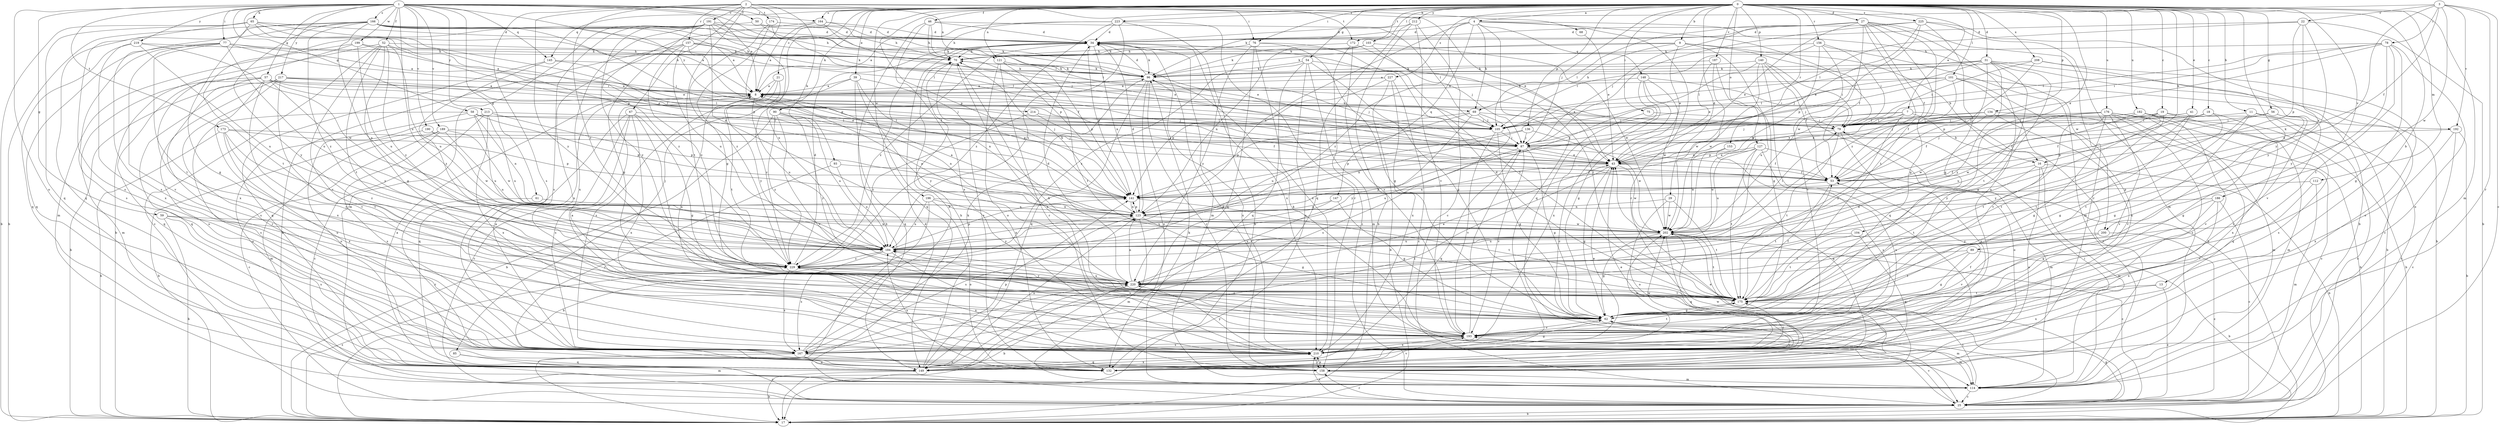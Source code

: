 strict digraph  {
0;
1;
2;
3;
4;
7;
8;
9;
11;
13;
16;
17;
18;
19;
21;
22;
25;
27;
29;
31;
34;
39;
41;
43;
46;
50;
52;
53;
54;
56;
57;
58;
59;
61;
62;
65;
67;
68;
69;
70;
75;
76;
77;
78;
79;
85;
87;
89;
90;
93;
96;
101;
103;
104;
105;
112;
114;
121;
123;
127;
132;
134;
136;
140;
141;
145;
147;
148;
149;
153;
156;
157;
158;
164;
166;
167;
172;
173;
174;
175;
176;
182;
184;
186;
187;
189;
190;
191;
192;
193;
196;
199;
200;
202;
208;
210;
212;
213;
214;
217;
219;
220;
223;
225;
227;
229;
0 -> 4  [label=a];
0 -> 7  [label=a];
0 -> 9  [label=b];
0 -> 11  [label=b];
0 -> 13  [label=b];
0 -> 16  [label=b];
0 -> 18  [label=c];
0 -> 19  [label=c];
0 -> 21  [label=c];
0 -> 27  [label=d];
0 -> 29  [label=d];
0 -> 31  [label=d];
0 -> 39  [label=e];
0 -> 41  [label=e];
0 -> 46  [label=f];
0 -> 54  [label=g];
0 -> 56  [label=g];
0 -> 75  [label=i];
0 -> 76  [label=i];
0 -> 85  [label=j];
0 -> 87  [label=j];
0 -> 89  [label=k];
0 -> 90  [label=k];
0 -> 101  [label=l];
0 -> 103  [label=l];
0 -> 104  [label=l];
0 -> 112  [label=m];
0 -> 114  [label=m];
0 -> 121  [label=n];
0 -> 127  [label=o];
0 -> 134  [label=p];
0 -> 136  [label=p];
0 -> 140  [label=p];
0 -> 141  [label=p];
0 -> 145  [label=q];
0 -> 153  [label=r];
0 -> 156  [label=r];
0 -> 164  [label=s];
0 -> 172  [label=t];
0 -> 176  [label=u];
0 -> 182  [label=u];
0 -> 186  [label=v];
0 -> 187  [label=v];
0 -> 196  [label=w];
0 -> 208  [label=x];
0 -> 212  [label=y];
0 -> 223  [label=z];
0 -> 225  [label=z];
0 -> 227  [label=z];
1 -> 8  [label=a];
1 -> 50  [label=f];
1 -> 52  [label=f];
1 -> 57  [label=g];
1 -> 58  [label=g];
1 -> 59  [label=g];
1 -> 61  [label=g];
1 -> 65  [label=h];
1 -> 76  [label=i];
1 -> 77  [label=i];
1 -> 105  [label=l];
1 -> 132  [label=o];
1 -> 141  [label=p];
1 -> 145  [label=q];
1 -> 164  [label=s];
1 -> 166  [label=s];
1 -> 172  [label=t];
1 -> 173  [label=t];
1 -> 184  [label=u];
1 -> 189  [label=v];
1 -> 190  [label=v];
1 -> 199  [label=w];
1 -> 213  [label=y];
1 -> 214  [label=y];
1 -> 217  [label=y];
1 -> 219  [label=y];
2 -> 43  [label=e];
2 -> 62  [label=g];
2 -> 67  [label=h];
2 -> 68  [label=h];
2 -> 93  [label=k];
2 -> 121  [label=n];
2 -> 157  [label=r];
2 -> 167  [label=s];
2 -> 174  [label=t];
2 -> 175  [label=t];
2 -> 191  [label=v];
2 -> 220  [label=y];
2 -> 229  [label=z];
3 -> 22  [label=c];
3 -> 25  [label=c];
3 -> 53  [label=f];
3 -> 78  [label=i];
3 -> 96  [label=k];
3 -> 158  [label=r];
3 -> 192  [label=v];
3 -> 200  [label=w];
3 -> 220  [label=y];
4 -> 34  [label=d];
4 -> 53  [label=f];
4 -> 69  [label=h];
4 -> 123  [label=n];
4 -> 147  [label=q];
4 -> 148  [label=q];
4 -> 149  [label=q];
4 -> 158  [label=r];
4 -> 200  [label=w];
4 -> 229  [label=z];
7 -> 16  [label=b];
7 -> 43  [label=e];
7 -> 79  [label=i];
7 -> 87  [label=j];
7 -> 141  [label=p];
7 -> 158  [label=r];
7 -> 220  [label=y];
8 -> 69  [label=h];
8 -> 87  [label=j];
8 -> 184  [label=u];
9 -> 16  [label=b];
9 -> 43  [label=e];
9 -> 62  [label=g];
9 -> 69  [label=h];
9 -> 70  [label=h];
9 -> 79  [label=i];
9 -> 96  [label=k];
11 -> 25  [label=c];
11 -> 62  [label=g];
11 -> 79  [label=i];
11 -> 175  [label=t];
11 -> 192  [label=v];
13 -> 25  [label=c];
13 -> 175  [label=t];
13 -> 210  [label=x];
16 -> 17  [label=b];
16 -> 53  [label=f];
16 -> 114  [label=m];
16 -> 132  [label=o];
16 -> 175  [label=t];
17 -> 229  [label=z];
18 -> 53  [label=f];
18 -> 79  [label=i];
18 -> 167  [label=s];
18 -> 175  [label=t];
19 -> 25  [label=c];
19 -> 43  [label=e];
19 -> 53  [label=f];
19 -> 79  [label=i];
19 -> 175  [label=t];
19 -> 210  [label=x];
21 -> 8  [label=a];
21 -> 167  [label=s];
21 -> 175  [label=t];
21 -> 220  [label=y];
22 -> 17  [label=b];
22 -> 34  [label=d];
22 -> 105  [label=l];
22 -> 141  [label=p];
22 -> 184  [label=u];
22 -> 220  [label=y];
25 -> 17  [label=b];
25 -> 34  [label=d];
25 -> 43  [label=e];
25 -> 62  [label=g];
25 -> 158  [label=r];
25 -> 193  [label=v];
25 -> 210  [label=x];
27 -> 34  [label=d];
27 -> 43  [label=e];
27 -> 53  [label=f];
27 -> 62  [label=g];
27 -> 87  [label=j];
27 -> 105  [label=l];
27 -> 158  [label=r];
27 -> 175  [label=t];
27 -> 202  [label=w];
27 -> 210  [label=x];
27 -> 229  [label=z];
29 -> 123  [label=n];
29 -> 132  [label=o];
29 -> 175  [label=t];
29 -> 202  [label=w];
31 -> 8  [label=a];
31 -> 17  [label=b];
31 -> 25  [label=c];
31 -> 62  [label=g];
31 -> 87  [label=j];
31 -> 96  [label=k];
31 -> 105  [label=l];
31 -> 141  [label=p];
31 -> 175  [label=t];
31 -> 220  [label=y];
34 -> 70  [label=h];
34 -> 96  [label=k];
34 -> 114  [label=m];
34 -> 123  [label=n];
34 -> 141  [label=p];
34 -> 149  [label=q];
34 -> 210  [label=x];
34 -> 229  [label=z];
39 -> 8  [label=a];
39 -> 123  [label=n];
39 -> 141  [label=p];
39 -> 149  [label=q];
39 -> 220  [label=y];
39 -> 229  [label=z];
41 -> 62  [label=g];
41 -> 79  [label=i];
41 -> 220  [label=y];
43 -> 53  [label=f];
43 -> 62  [label=g];
43 -> 123  [label=n];
43 -> 167  [label=s];
43 -> 202  [label=w];
46 -> 17  [label=b];
46 -> 34  [label=d];
46 -> 70  [label=h];
46 -> 105  [label=l];
46 -> 141  [label=p];
46 -> 210  [label=x];
50 -> 34  [label=d];
50 -> 96  [label=k];
50 -> 175  [label=t];
52 -> 17  [label=b];
52 -> 25  [label=c];
52 -> 43  [label=e];
52 -> 62  [label=g];
52 -> 70  [label=h];
52 -> 175  [label=t];
52 -> 184  [label=u];
52 -> 193  [label=v];
52 -> 229  [label=z];
53 -> 141  [label=p];
53 -> 175  [label=t];
54 -> 43  [label=e];
54 -> 62  [label=g];
54 -> 96  [label=k];
54 -> 114  [label=m];
54 -> 132  [label=o];
54 -> 149  [label=q];
54 -> 229  [label=z];
56 -> 62  [label=g];
56 -> 79  [label=i];
56 -> 141  [label=p];
56 -> 193  [label=v];
57 -> 8  [label=a];
57 -> 43  [label=e];
57 -> 87  [label=j];
57 -> 105  [label=l];
57 -> 114  [label=m];
57 -> 149  [label=q];
57 -> 167  [label=s];
57 -> 193  [label=v];
57 -> 210  [label=x];
57 -> 220  [label=y];
58 -> 79  [label=i];
58 -> 87  [label=j];
58 -> 123  [label=n];
58 -> 132  [label=o];
58 -> 141  [label=p];
58 -> 167  [label=s];
58 -> 184  [label=u];
59 -> 17  [label=b];
59 -> 167  [label=s];
59 -> 184  [label=u];
59 -> 202  [label=w];
61 -> 123  [label=n];
61 -> 158  [label=r];
62 -> 8  [label=a];
62 -> 114  [label=m];
62 -> 132  [label=o];
62 -> 193  [label=v];
62 -> 229  [label=z];
65 -> 8  [label=a];
65 -> 17  [label=b];
65 -> 34  [label=d];
65 -> 43  [label=e];
65 -> 62  [label=g];
65 -> 141  [label=p];
65 -> 149  [label=q];
65 -> 167  [label=s];
67 -> 25  [label=c];
67 -> 62  [label=g];
67 -> 105  [label=l];
67 -> 149  [label=q];
67 -> 167  [label=s];
67 -> 175  [label=t];
67 -> 210  [label=x];
68 -> 43  [label=e];
69 -> 79  [label=i];
69 -> 105  [label=l];
69 -> 141  [label=p];
69 -> 167  [label=s];
69 -> 184  [label=u];
69 -> 220  [label=y];
70 -> 96  [label=k];
70 -> 132  [label=o];
70 -> 210  [label=x];
75 -> 25  [label=c];
75 -> 79  [label=i];
76 -> 62  [label=g];
76 -> 70  [label=h];
76 -> 149  [label=q];
76 -> 175  [label=t];
76 -> 210  [label=x];
76 -> 220  [label=y];
77 -> 8  [label=a];
77 -> 70  [label=h];
77 -> 79  [label=i];
77 -> 149  [label=q];
77 -> 167  [label=s];
77 -> 175  [label=t];
77 -> 184  [label=u];
77 -> 193  [label=v];
78 -> 43  [label=e];
78 -> 62  [label=g];
78 -> 70  [label=h];
78 -> 79  [label=i];
78 -> 105  [label=l];
78 -> 132  [label=o];
78 -> 175  [label=t];
78 -> 220  [label=y];
79 -> 87  [label=j];
79 -> 132  [label=o];
79 -> 175  [label=t];
79 -> 210  [label=x];
85 -> 114  [label=m];
85 -> 149  [label=q];
87 -> 43  [label=e];
87 -> 53  [label=f];
87 -> 62  [label=g];
87 -> 149  [label=q];
87 -> 184  [label=u];
87 -> 193  [label=v];
89 -> 17  [label=b];
89 -> 62  [label=g];
89 -> 175  [label=t];
89 -> 229  [label=z];
90 -> 17  [label=b];
90 -> 105  [label=l];
90 -> 123  [label=n];
90 -> 184  [label=u];
90 -> 193  [label=v];
90 -> 220  [label=y];
90 -> 229  [label=z];
93 -> 53  [label=f];
93 -> 158  [label=r];
93 -> 184  [label=u];
96 -> 8  [label=a];
96 -> 34  [label=d];
96 -> 70  [label=h];
96 -> 87  [label=j];
96 -> 132  [label=o];
96 -> 149  [label=q];
96 -> 158  [label=r];
96 -> 210  [label=x];
101 -> 8  [label=a];
101 -> 17  [label=b];
101 -> 53  [label=f];
101 -> 87  [label=j];
101 -> 105  [label=l];
101 -> 193  [label=v];
101 -> 210  [label=x];
103 -> 70  [label=h];
103 -> 87  [label=j];
103 -> 96  [label=k];
103 -> 123  [label=n];
103 -> 202  [label=w];
104 -> 149  [label=q];
104 -> 175  [label=t];
104 -> 184  [label=u];
105 -> 62  [label=g];
105 -> 87  [label=j];
105 -> 193  [label=v];
112 -> 114  [label=m];
112 -> 141  [label=p];
112 -> 193  [label=v];
114 -> 25  [label=c];
114 -> 79  [label=i];
114 -> 96  [label=k];
114 -> 175  [label=t];
121 -> 96  [label=k];
121 -> 132  [label=o];
121 -> 141  [label=p];
121 -> 158  [label=r];
121 -> 175  [label=t];
123 -> 8  [label=a];
123 -> 34  [label=d];
123 -> 62  [label=g];
123 -> 70  [label=h];
123 -> 114  [label=m];
123 -> 141  [label=p];
123 -> 167  [label=s];
123 -> 202  [label=w];
127 -> 43  [label=e];
127 -> 114  [label=m];
127 -> 149  [label=q];
127 -> 167  [label=s];
127 -> 175  [label=t];
127 -> 184  [label=u];
127 -> 202  [label=w];
132 -> 184  [label=u];
132 -> 193  [label=v];
132 -> 202  [label=w];
134 -> 25  [label=c];
134 -> 53  [label=f];
134 -> 79  [label=i];
134 -> 105  [label=l];
134 -> 193  [label=v];
136 -> 87  [label=j];
136 -> 123  [label=n];
136 -> 141  [label=p];
136 -> 202  [label=w];
140 -> 17  [label=b];
140 -> 53  [label=f];
140 -> 79  [label=i];
140 -> 96  [label=k];
140 -> 123  [label=n];
140 -> 149  [label=q];
140 -> 202  [label=w];
141 -> 123  [label=n];
141 -> 175  [label=t];
145 -> 53  [label=f];
145 -> 96  [label=k];
145 -> 149  [label=q];
145 -> 229  [label=z];
147 -> 62  [label=g];
147 -> 123  [label=n];
147 -> 184  [label=u];
148 -> 8  [label=a];
148 -> 25  [label=c];
148 -> 62  [label=g];
148 -> 79  [label=i];
148 -> 202  [label=w];
148 -> 210  [label=x];
149 -> 8  [label=a];
149 -> 17  [label=b];
149 -> 70  [label=h];
149 -> 123  [label=n];
149 -> 141  [label=p];
149 -> 210  [label=x];
153 -> 43  [label=e];
153 -> 202  [label=w];
153 -> 210  [label=x];
156 -> 70  [label=h];
156 -> 79  [label=i];
156 -> 105  [label=l];
156 -> 114  [label=m];
156 -> 193  [label=v];
156 -> 202  [label=w];
157 -> 17  [label=b];
157 -> 53  [label=f];
157 -> 70  [label=h];
157 -> 96  [label=k];
157 -> 105  [label=l];
157 -> 184  [label=u];
157 -> 210  [label=x];
157 -> 229  [label=z];
158 -> 34  [label=d];
158 -> 43  [label=e];
158 -> 114  [label=m];
158 -> 210  [label=x];
164 -> 8  [label=a];
164 -> 34  [label=d];
164 -> 43  [label=e];
164 -> 70  [label=h];
164 -> 229  [label=z];
166 -> 8  [label=a];
166 -> 17  [label=b];
166 -> 34  [label=d];
166 -> 70  [label=h];
166 -> 79  [label=i];
166 -> 87  [label=j];
166 -> 105  [label=l];
166 -> 149  [label=q];
166 -> 167  [label=s];
166 -> 184  [label=u];
166 -> 220  [label=y];
166 -> 229  [label=z];
167 -> 8  [label=a];
167 -> 25  [label=c];
167 -> 53  [label=f];
167 -> 70  [label=h];
167 -> 96  [label=k];
167 -> 132  [label=o];
167 -> 149  [label=q];
167 -> 202  [label=w];
167 -> 220  [label=y];
172 -> 25  [label=c];
172 -> 70  [label=h];
172 -> 175  [label=t];
172 -> 193  [label=v];
173 -> 17  [label=b];
173 -> 87  [label=j];
173 -> 141  [label=p];
173 -> 210  [label=x];
173 -> 220  [label=y];
173 -> 229  [label=z];
174 -> 34  [label=d];
174 -> 87  [label=j];
174 -> 141  [label=p];
174 -> 229  [label=z];
175 -> 34  [label=d];
175 -> 53  [label=f];
175 -> 62  [label=g];
175 -> 184  [label=u];
176 -> 17  [label=b];
176 -> 62  [label=g];
176 -> 105  [label=l];
176 -> 114  [label=m];
176 -> 149  [label=q];
176 -> 167  [label=s];
176 -> 175  [label=t];
176 -> 184  [label=u];
176 -> 193  [label=v];
176 -> 202  [label=w];
182 -> 17  [label=b];
182 -> 87  [label=j];
182 -> 105  [label=l];
182 -> 114  [label=m];
182 -> 193  [label=v];
182 -> 202  [label=w];
182 -> 220  [label=y];
184 -> 123  [label=n];
184 -> 141  [label=p];
184 -> 167  [label=s];
184 -> 210  [label=x];
184 -> 229  [label=z];
186 -> 25  [label=c];
186 -> 62  [label=g];
186 -> 123  [label=n];
186 -> 210  [label=x];
186 -> 220  [label=y];
187 -> 43  [label=e];
187 -> 96  [label=k];
187 -> 184  [label=u];
187 -> 202  [label=w];
189 -> 25  [label=c];
189 -> 87  [label=j];
189 -> 114  [label=m];
189 -> 167  [label=s];
189 -> 184  [label=u];
189 -> 202  [label=w];
190 -> 17  [label=b];
190 -> 87  [label=j];
190 -> 202  [label=w];
191 -> 34  [label=d];
191 -> 43  [label=e];
191 -> 62  [label=g];
191 -> 96  [label=k];
191 -> 114  [label=m];
191 -> 123  [label=n];
191 -> 167  [label=s];
191 -> 184  [label=u];
191 -> 210  [label=x];
191 -> 220  [label=y];
192 -> 17  [label=b];
192 -> 25  [label=c];
192 -> 87  [label=j];
192 -> 210  [label=x];
193 -> 8  [label=a];
193 -> 70  [label=h];
193 -> 87  [label=j];
193 -> 96  [label=k];
193 -> 114  [label=m];
193 -> 167  [label=s];
193 -> 175  [label=t];
193 -> 184  [label=u];
193 -> 210  [label=x];
196 -> 17  [label=b];
196 -> 123  [label=n];
196 -> 132  [label=o];
196 -> 184  [label=u];
196 -> 220  [label=y];
199 -> 8  [label=a];
199 -> 70  [label=h];
199 -> 114  [label=m];
199 -> 184  [label=u];
199 -> 210  [label=x];
200 -> 25  [label=c];
200 -> 184  [label=u];
200 -> 193  [label=v];
202 -> 8  [label=a];
202 -> 25  [label=c];
202 -> 62  [label=g];
202 -> 79  [label=i];
202 -> 149  [label=q];
202 -> 158  [label=r];
202 -> 175  [label=t];
202 -> 184  [label=u];
208 -> 53  [label=f];
208 -> 79  [label=i];
208 -> 96  [label=k];
208 -> 132  [label=o];
208 -> 193  [label=v];
210 -> 43  [label=e];
210 -> 62  [label=g];
210 -> 149  [label=q];
210 -> 158  [label=r];
210 -> 175  [label=t];
210 -> 202  [label=w];
210 -> 220  [label=y];
212 -> 17  [label=b];
212 -> 25  [label=c];
212 -> 34  [label=d];
212 -> 149  [label=q];
212 -> 193  [label=v];
213 -> 25  [label=c];
213 -> 105  [label=l];
213 -> 132  [label=o];
213 -> 141  [label=p];
213 -> 184  [label=u];
213 -> 210  [label=x];
214 -> 53  [label=f];
214 -> 105  [label=l];
214 -> 229  [label=z];
217 -> 8  [label=a];
217 -> 17  [label=b];
217 -> 79  [label=i];
217 -> 105  [label=l];
217 -> 132  [label=o];
217 -> 149  [label=q];
217 -> 158  [label=r];
217 -> 193  [label=v];
219 -> 70  [label=h];
219 -> 149  [label=q];
219 -> 184  [label=u];
219 -> 202  [label=w];
219 -> 210  [label=x];
220 -> 17  [label=b];
220 -> 34  [label=d];
220 -> 43  [label=e];
220 -> 123  [label=n];
220 -> 175  [label=t];
223 -> 8  [label=a];
223 -> 17  [label=b];
223 -> 34  [label=d];
223 -> 70  [label=h];
223 -> 158  [label=r];
223 -> 184  [label=u];
223 -> 229  [label=z];
225 -> 17  [label=b];
225 -> 34  [label=d];
225 -> 43  [label=e];
225 -> 62  [label=g];
225 -> 87  [label=j];
225 -> 114  [label=m];
225 -> 141  [label=p];
227 -> 8  [label=a];
227 -> 17  [label=b];
227 -> 25  [label=c];
227 -> 141  [label=p];
227 -> 210  [label=x];
229 -> 34  [label=d];
229 -> 167  [label=s];
229 -> 210  [label=x];
229 -> 220  [label=y];
}
